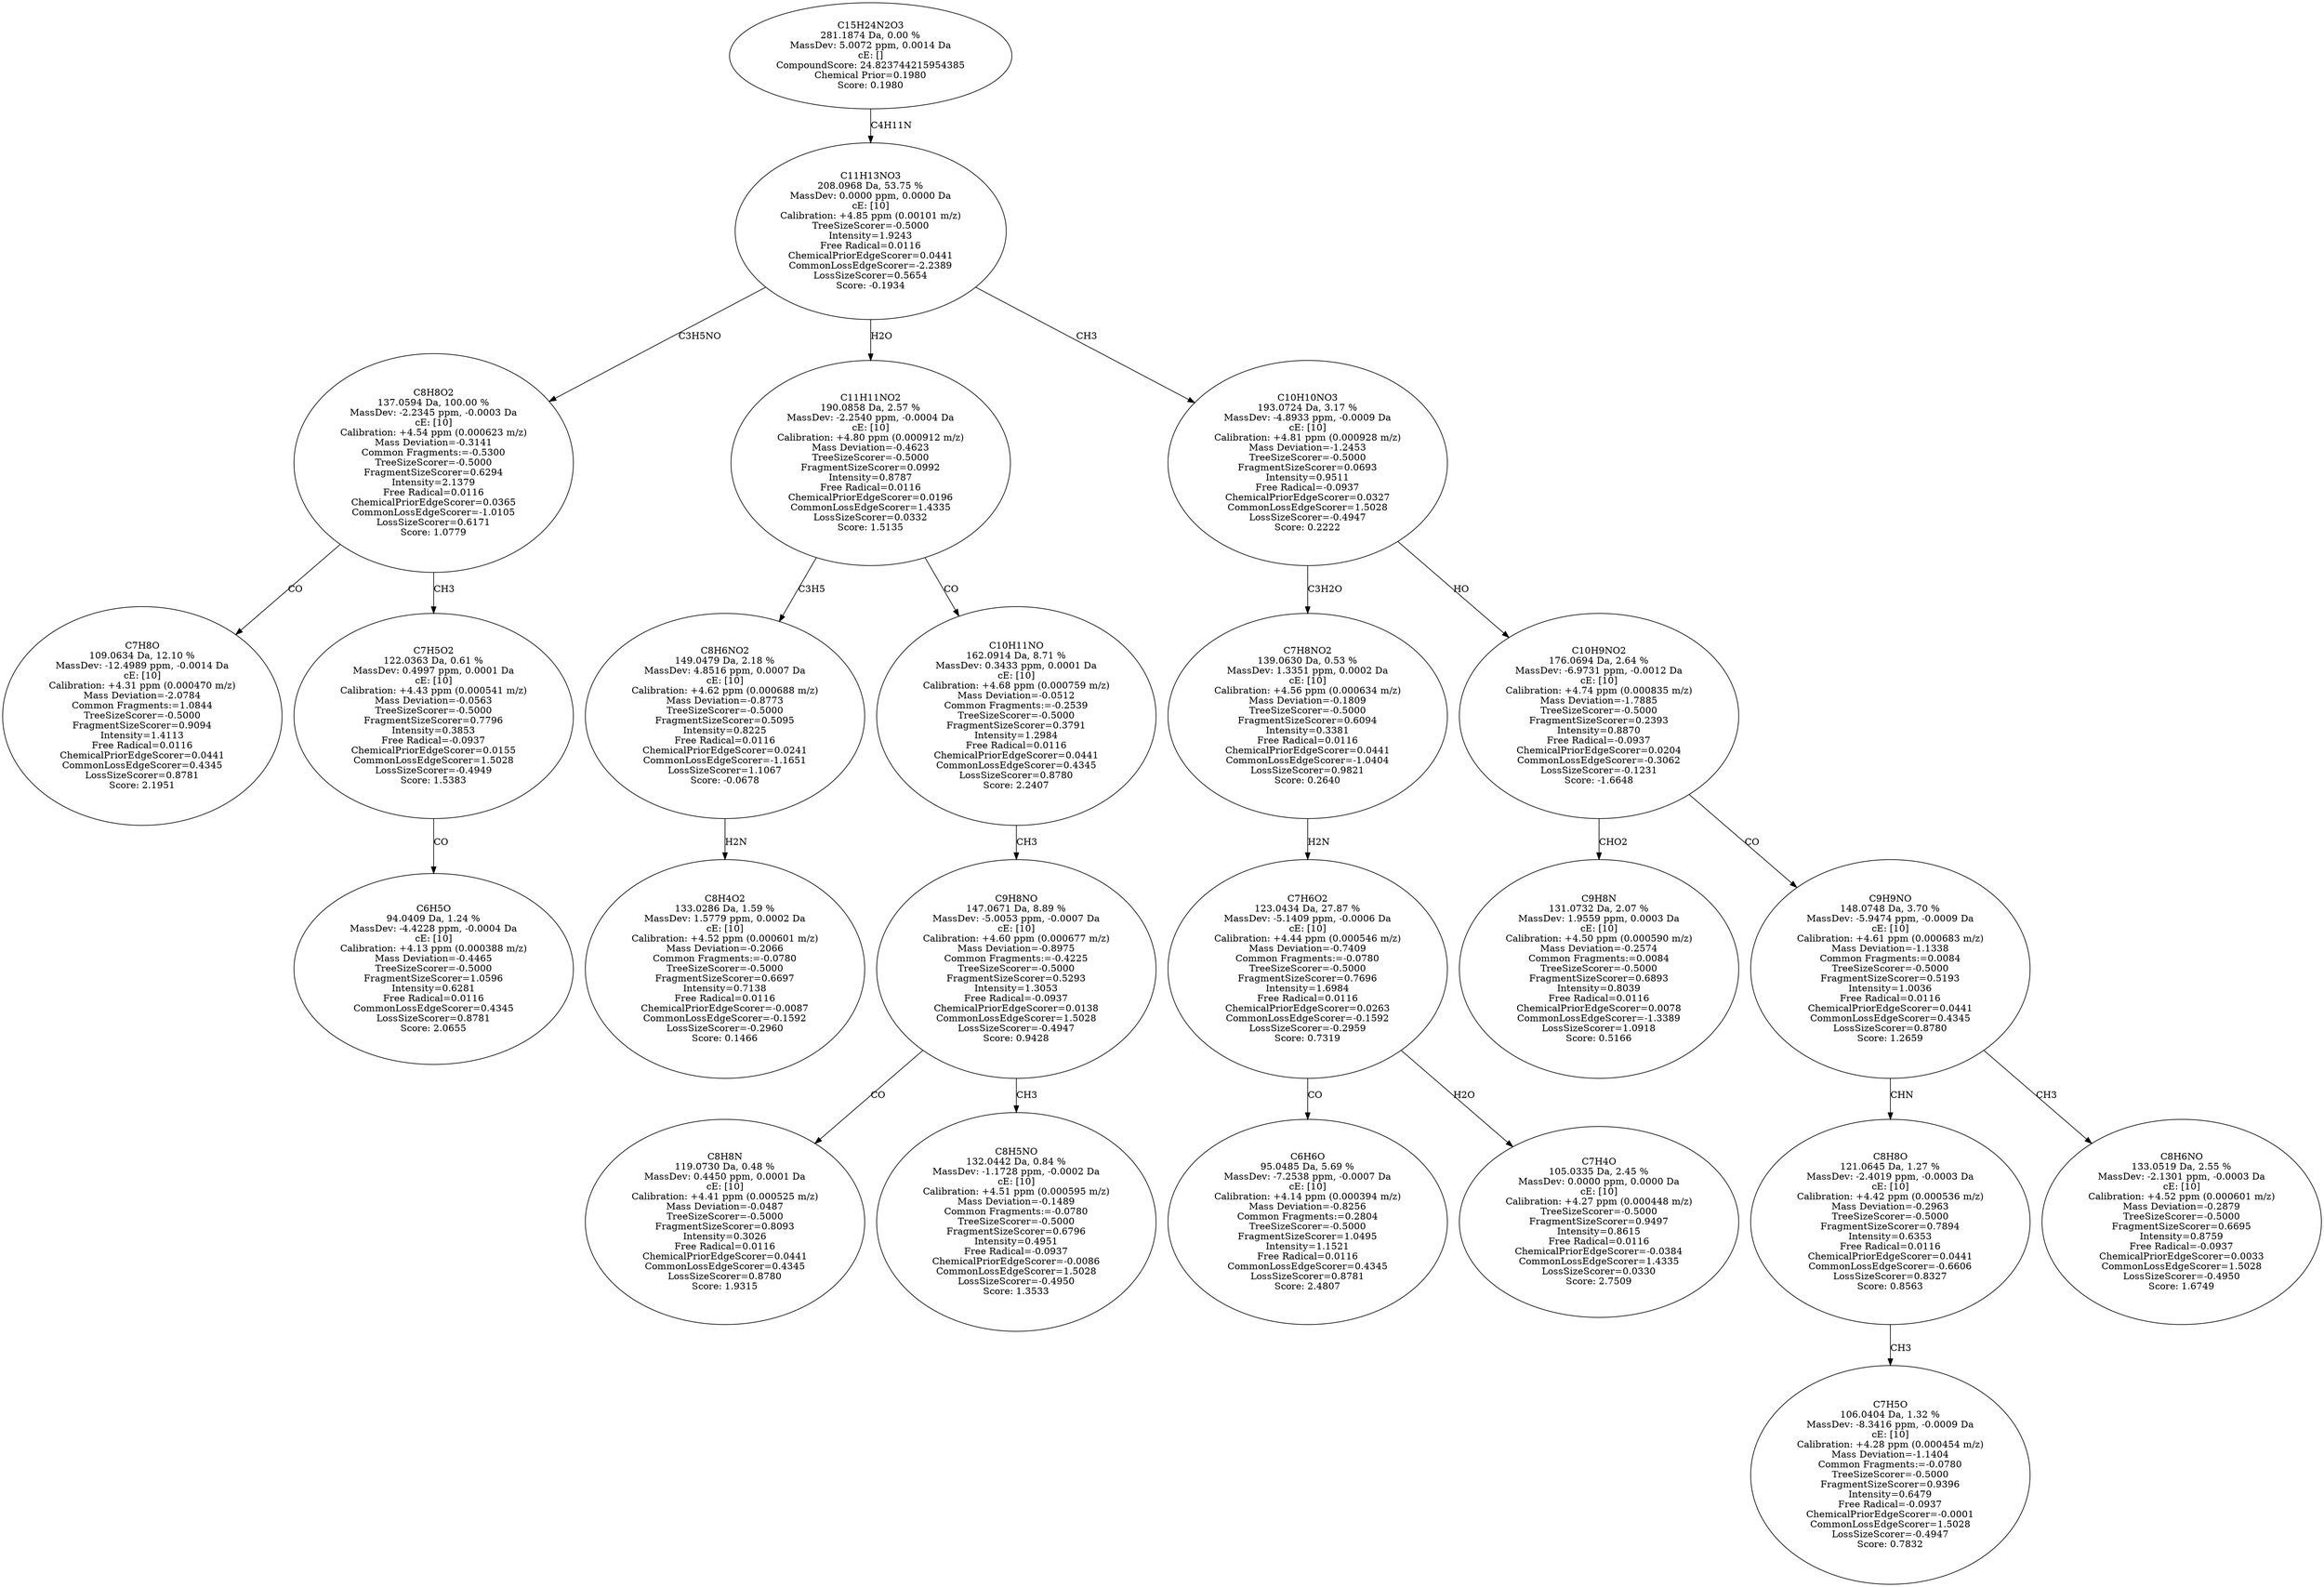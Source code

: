 strict digraph {
v1 [label="C7H8O\n109.0634 Da, 12.10 %\nMassDev: -12.4989 ppm, -0.0014 Da\ncE: [10]\nCalibration: +4.31 ppm (0.000470 m/z)\nMass Deviation=-2.0784\nCommon Fragments:=1.0844\nTreeSizeScorer=-0.5000\nFragmentSizeScorer=0.9094\nIntensity=1.4113\nFree Radical=0.0116\nChemicalPriorEdgeScorer=0.0441\nCommonLossEdgeScorer=0.4345\nLossSizeScorer=0.8781\nScore: 2.1951"];
v2 [label="C6H5O\n94.0409 Da, 1.24 %\nMassDev: -4.4228 ppm, -0.0004 Da\ncE: [10]\nCalibration: +4.13 ppm (0.000388 m/z)\nMass Deviation=-0.4465\nTreeSizeScorer=-0.5000\nFragmentSizeScorer=1.0596\nIntensity=0.6281\nFree Radical=0.0116\nCommonLossEdgeScorer=0.4345\nLossSizeScorer=0.8781\nScore: 2.0655"];
v3 [label="C7H5O2\n122.0363 Da, 0.61 %\nMassDev: 0.4997 ppm, 0.0001 Da\ncE: [10]\nCalibration: +4.43 ppm (0.000541 m/z)\nMass Deviation=-0.0563\nTreeSizeScorer=-0.5000\nFragmentSizeScorer=0.7796\nIntensity=0.3853\nFree Radical=-0.0937\nChemicalPriorEdgeScorer=0.0155\nCommonLossEdgeScorer=1.5028\nLossSizeScorer=-0.4949\nScore: 1.5383"];
v4 [label="C8H8O2\n137.0594 Da, 100.00 %\nMassDev: -2.2345 ppm, -0.0003 Da\ncE: [10]\nCalibration: +4.54 ppm (0.000623 m/z)\nMass Deviation=-0.3141\nCommon Fragments:=-0.5300\nTreeSizeScorer=-0.5000\nFragmentSizeScorer=0.6294\nIntensity=2.1379\nFree Radical=0.0116\nChemicalPriorEdgeScorer=0.0365\nCommonLossEdgeScorer=-1.0105\nLossSizeScorer=0.6171\nScore: 1.0779"];
v5 [label="C8H4O2\n133.0286 Da, 1.59 %\nMassDev: 1.5779 ppm, 0.0002 Da\ncE: [10]\nCalibration: +4.52 ppm (0.000601 m/z)\nMass Deviation=-0.2066\nCommon Fragments:=-0.0780\nTreeSizeScorer=-0.5000\nFragmentSizeScorer=0.6697\nIntensity=0.7138\nFree Radical=0.0116\nChemicalPriorEdgeScorer=-0.0087\nCommonLossEdgeScorer=-0.1592\nLossSizeScorer=-0.2960\nScore: 0.1466"];
v6 [label="C8H6NO2\n149.0479 Da, 2.18 %\nMassDev: 4.8516 ppm, 0.0007 Da\ncE: [10]\nCalibration: +4.62 ppm (0.000688 m/z)\nMass Deviation=-0.8773\nTreeSizeScorer=-0.5000\nFragmentSizeScorer=0.5095\nIntensity=0.8225\nFree Radical=0.0116\nChemicalPriorEdgeScorer=0.0241\nCommonLossEdgeScorer=-1.1651\nLossSizeScorer=1.1067\nScore: -0.0678"];
v7 [label="C8H8N\n119.0730 Da, 0.48 %\nMassDev: 0.4450 ppm, 0.0001 Da\ncE: [10]\nCalibration: +4.41 ppm (0.000525 m/z)\nMass Deviation=-0.0487\nTreeSizeScorer=-0.5000\nFragmentSizeScorer=0.8093\nIntensity=0.3026\nFree Radical=0.0116\nChemicalPriorEdgeScorer=0.0441\nCommonLossEdgeScorer=0.4345\nLossSizeScorer=0.8780\nScore: 1.9315"];
v8 [label="C8H5NO\n132.0442 Da, 0.84 %\nMassDev: -1.1728 ppm, -0.0002 Da\ncE: [10]\nCalibration: +4.51 ppm (0.000595 m/z)\nMass Deviation=-0.1489\nCommon Fragments:=-0.0780\nTreeSizeScorer=-0.5000\nFragmentSizeScorer=0.6796\nIntensity=0.4951\nFree Radical=-0.0937\nChemicalPriorEdgeScorer=-0.0086\nCommonLossEdgeScorer=1.5028\nLossSizeScorer=-0.4950\nScore: 1.3533"];
v9 [label="C9H8NO\n147.0671 Da, 8.89 %\nMassDev: -5.0053 ppm, -0.0007 Da\ncE: [10]\nCalibration: +4.60 ppm (0.000677 m/z)\nMass Deviation=-0.8975\nCommon Fragments:=-0.4225\nTreeSizeScorer=-0.5000\nFragmentSizeScorer=0.5293\nIntensity=1.3053\nFree Radical=-0.0937\nChemicalPriorEdgeScorer=0.0138\nCommonLossEdgeScorer=1.5028\nLossSizeScorer=-0.4947\nScore: 0.9428"];
v10 [label="C10H11NO\n162.0914 Da, 8.71 %\nMassDev: 0.3433 ppm, 0.0001 Da\ncE: [10]\nCalibration: +4.68 ppm (0.000759 m/z)\nMass Deviation=-0.0512\nCommon Fragments:=-0.2539\nTreeSizeScorer=-0.5000\nFragmentSizeScorer=0.3791\nIntensity=1.2984\nFree Radical=0.0116\nChemicalPriorEdgeScorer=0.0441\nCommonLossEdgeScorer=0.4345\nLossSizeScorer=0.8780\nScore: 2.2407"];
v11 [label="C11H11NO2\n190.0858 Da, 2.57 %\nMassDev: -2.2540 ppm, -0.0004 Da\ncE: [10]\nCalibration: +4.80 ppm (0.000912 m/z)\nMass Deviation=-0.4623\nTreeSizeScorer=-0.5000\nFragmentSizeScorer=0.0992\nIntensity=0.8787\nFree Radical=0.0116\nChemicalPriorEdgeScorer=0.0196\nCommonLossEdgeScorer=1.4335\nLossSizeScorer=0.0332\nScore: 1.5135"];
v12 [label="C6H6O\n95.0485 Da, 5.69 %\nMassDev: -7.2538 ppm, -0.0007 Da\ncE: [10]\nCalibration: +4.14 ppm (0.000394 m/z)\nMass Deviation=-0.8256\nCommon Fragments:=0.2804\nTreeSizeScorer=-0.5000\nFragmentSizeScorer=1.0495\nIntensity=1.1521\nFree Radical=0.0116\nCommonLossEdgeScorer=0.4345\nLossSizeScorer=0.8781\nScore: 2.4807"];
v13 [label="C7H4O\n105.0335 Da, 2.45 %\nMassDev: 0.0000 ppm, 0.0000 Da\ncE: [10]\nCalibration: +4.27 ppm (0.000448 m/z)\nTreeSizeScorer=-0.5000\nFragmentSizeScorer=0.9497\nIntensity=0.8615\nFree Radical=0.0116\nChemicalPriorEdgeScorer=-0.0384\nCommonLossEdgeScorer=1.4335\nLossSizeScorer=0.0330\nScore: 2.7509"];
v14 [label="C7H6O2\n123.0434 Da, 27.87 %\nMassDev: -5.1409 ppm, -0.0006 Da\ncE: [10]\nCalibration: +4.44 ppm (0.000546 m/z)\nMass Deviation=-0.7409\nCommon Fragments:=-0.0780\nTreeSizeScorer=-0.5000\nFragmentSizeScorer=0.7696\nIntensity=1.6984\nFree Radical=0.0116\nChemicalPriorEdgeScorer=0.0263\nCommonLossEdgeScorer=-0.1592\nLossSizeScorer=-0.2959\nScore: 0.7319"];
v15 [label="C7H8NO2\n139.0630 Da, 0.53 %\nMassDev: 1.3351 ppm, 0.0002 Da\ncE: [10]\nCalibration: +4.56 ppm (0.000634 m/z)\nMass Deviation=-0.1809\nTreeSizeScorer=-0.5000\nFragmentSizeScorer=0.6094\nIntensity=0.3381\nFree Radical=0.0116\nChemicalPriorEdgeScorer=0.0441\nCommonLossEdgeScorer=-1.0404\nLossSizeScorer=0.9821\nScore: 0.2640"];
v16 [label="C9H8N\n131.0732 Da, 2.07 %\nMassDev: 1.9559 ppm, 0.0003 Da\ncE: [10]\nCalibration: +4.50 ppm (0.000590 m/z)\nMass Deviation=-0.2574\nCommon Fragments:=0.0084\nTreeSizeScorer=-0.5000\nFragmentSizeScorer=0.6893\nIntensity=0.8039\nFree Radical=0.0116\nChemicalPriorEdgeScorer=0.0078\nCommonLossEdgeScorer=-1.3389\nLossSizeScorer=1.0918\nScore: 0.5166"];
v17 [label="C7H5O\n106.0404 Da, 1.32 %\nMassDev: -8.3416 ppm, -0.0009 Da\ncE: [10]\nCalibration: +4.28 ppm (0.000454 m/z)\nMass Deviation=-1.1404\nCommon Fragments:=-0.0780\nTreeSizeScorer=-0.5000\nFragmentSizeScorer=0.9396\nIntensity=0.6479\nFree Radical=-0.0937\nChemicalPriorEdgeScorer=-0.0001\nCommonLossEdgeScorer=1.5028\nLossSizeScorer=-0.4947\nScore: 0.7832"];
v18 [label="C8H8O\n121.0645 Da, 1.27 %\nMassDev: -2.4019 ppm, -0.0003 Da\ncE: [10]\nCalibration: +4.42 ppm (0.000536 m/z)\nMass Deviation=-0.2963\nTreeSizeScorer=-0.5000\nFragmentSizeScorer=0.7894\nIntensity=0.6353\nFree Radical=0.0116\nChemicalPriorEdgeScorer=0.0441\nCommonLossEdgeScorer=-0.6606\nLossSizeScorer=0.8327\nScore: 0.8563"];
v19 [label="C8H6NO\n133.0519 Da, 2.55 %\nMassDev: -2.1301 ppm, -0.0003 Da\ncE: [10]\nCalibration: +4.52 ppm (0.000601 m/z)\nMass Deviation=-0.2879\nTreeSizeScorer=-0.5000\nFragmentSizeScorer=0.6695\nIntensity=0.8759\nFree Radical=-0.0937\nChemicalPriorEdgeScorer=0.0033\nCommonLossEdgeScorer=1.5028\nLossSizeScorer=-0.4950\nScore: 1.6749"];
v20 [label="C9H9NO\n148.0748 Da, 3.70 %\nMassDev: -5.9474 ppm, -0.0009 Da\ncE: [10]\nCalibration: +4.61 ppm (0.000683 m/z)\nMass Deviation=-1.1338\nCommon Fragments:=0.0084\nTreeSizeScorer=-0.5000\nFragmentSizeScorer=0.5193\nIntensity=1.0036\nFree Radical=0.0116\nChemicalPriorEdgeScorer=0.0441\nCommonLossEdgeScorer=0.4345\nLossSizeScorer=0.8780\nScore: 1.2659"];
v21 [label="C10H9NO2\n176.0694 Da, 2.64 %\nMassDev: -6.9731 ppm, -0.0012 Da\ncE: [10]\nCalibration: +4.74 ppm (0.000835 m/z)\nMass Deviation=-1.7885\nTreeSizeScorer=-0.5000\nFragmentSizeScorer=0.2393\nIntensity=0.8870\nFree Radical=-0.0937\nChemicalPriorEdgeScorer=0.0204\nCommonLossEdgeScorer=-0.3062\nLossSizeScorer=-0.1231\nScore: -1.6648"];
v22 [label="C10H10NO3\n193.0724 Da, 3.17 %\nMassDev: -4.8933 ppm, -0.0009 Da\ncE: [10]\nCalibration: +4.81 ppm (0.000928 m/z)\nMass Deviation=-1.2453\nTreeSizeScorer=-0.5000\nFragmentSizeScorer=0.0693\nIntensity=0.9511\nFree Radical=-0.0937\nChemicalPriorEdgeScorer=0.0327\nCommonLossEdgeScorer=1.5028\nLossSizeScorer=-0.4947\nScore: 0.2222"];
v23 [label="C11H13NO3\n208.0968 Da, 53.75 %\nMassDev: 0.0000 ppm, 0.0000 Da\ncE: [10]\nCalibration: +4.85 ppm (0.00101 m/z)\nTreeSizeScorer=-0.5000\nIntensity=1.9243\nFree Radical=0.0116\nChemicalPriorEdgeScorer=0.0441\nCommonLossEdgeScorer=-2.2389\nLossSizeScorer=0.5654\nScore: -0.1934"];
v24 [label="C15H24N2O3\n281.1874 Da, 0.00 %\nMassDev: 5.0072 ppm, 0.0014 Da\ncE: []\nCompoundScore: 24.823744215954385\nChemical Prior=0.1980\nScore: 0.1980"];
v4 -> v1 [label="CO"];
v3 -> v2 [label="CO"];
v4 -> v3 [label="CH3"];
v23 -> v4 [label="C3H5NO"];
v6 -> v5 [label="H2N"];
v11 -> v6 [label="C3H5"];
v9 -> v7 [label="CO"];
v9 -> v8 [label="CH3"];
v10 -> v9 [label="CH3"];
v11 -> v10 [label="CO"];
v23 -> v11 [label="H2O"];
v14 -> v12 [label="CO"];
v14 -> v13 [label="H2O"];
v15 -> v14 [label="H2N"];
v22 -> v15 [label="C3H2O"];
v21 -> v16 [label="CHO2"];
v18 -> v17 [label="CH3"];
v20 -> v18 [label="CHN"];
v20 -> v19 [label="CH3"];
v21 -> v20 [label="CO"];
v22 -> v21 [label="HO"];
v23 -> v22 [label="CH3"];
v24 -> v23 [label="C4H11N"];
}
